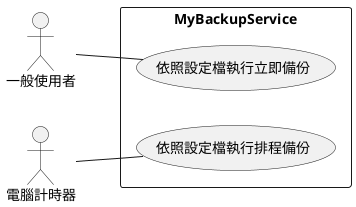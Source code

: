@startuml
left to right direction

actor normal as "一般使用者"
actor computer as "電腦計時器"

rectangle MyBackupService {
    normal -- (依照設定檔執行立即備份)
    computer -- (依照設定檔執行排程備份)
}
@enduml
